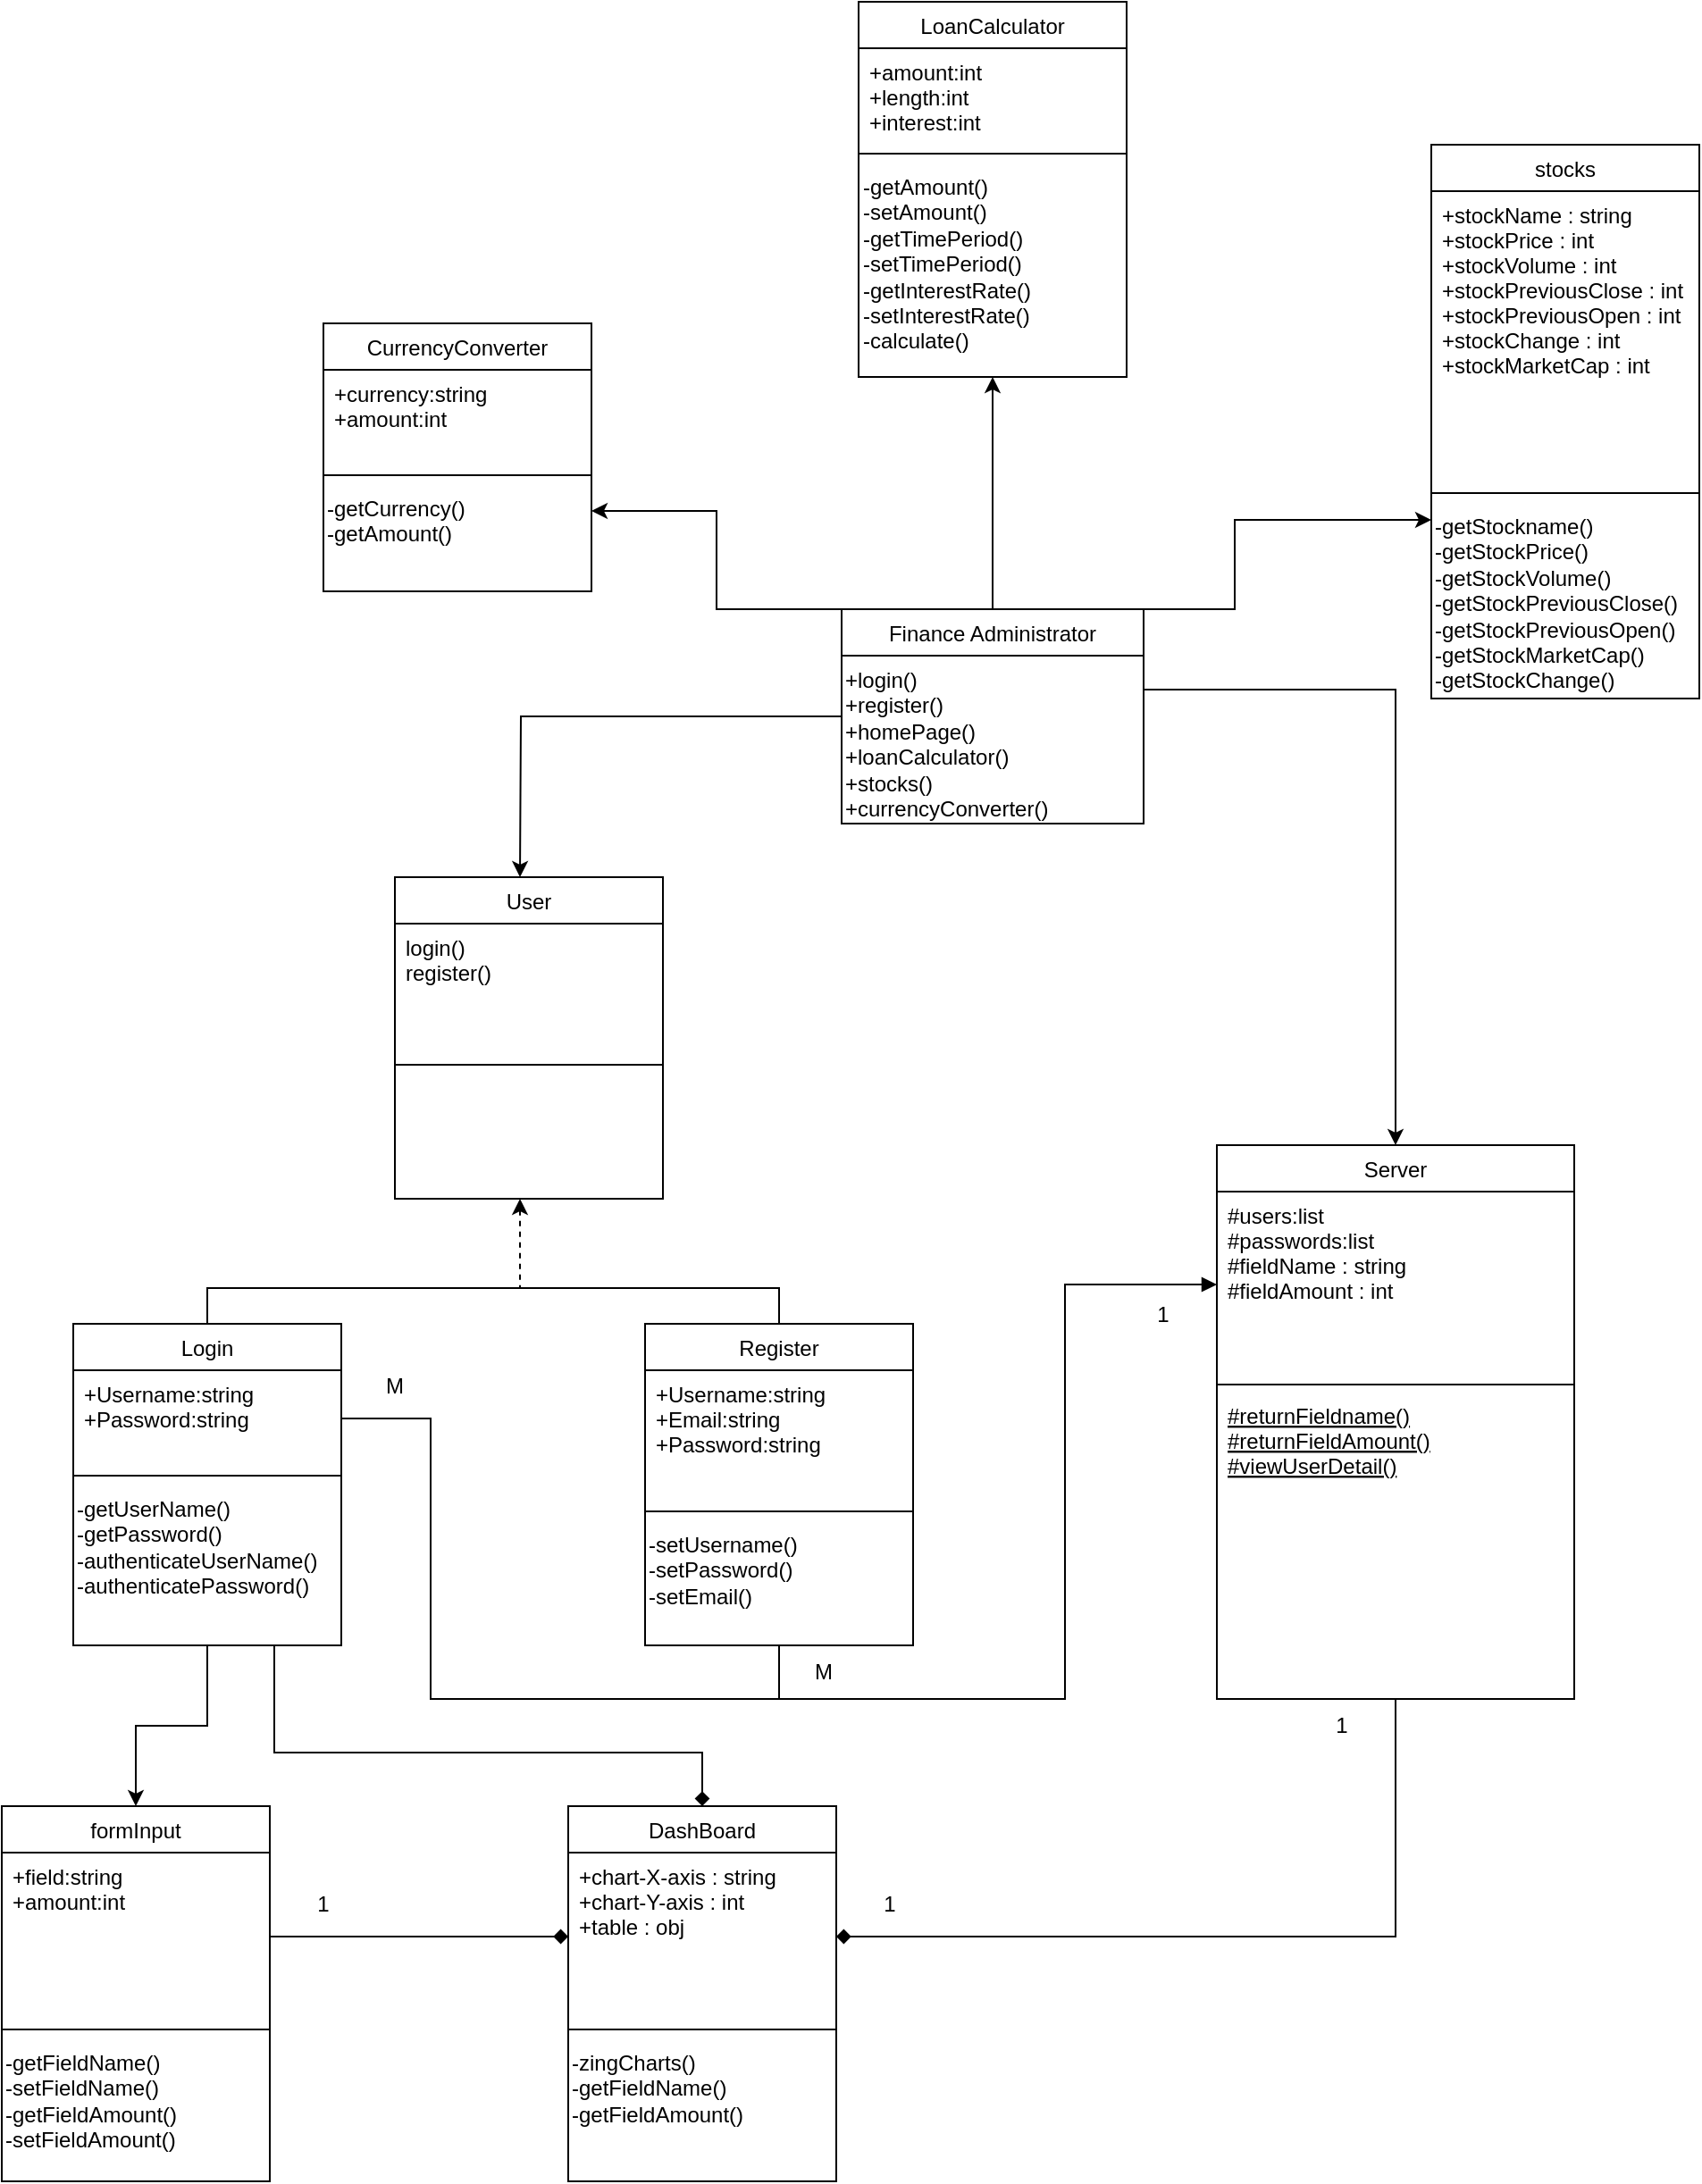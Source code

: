 <mxfile version="15.8.4" type="device"><diagram id="52lrAA-lhq8gB4IogEHP" name="Page-1"><mxGraphModel dx="1186" dy="1786" grid="1" gridSize="10" guides="1" tooltips="1" connect="1" arrows="1" fold="1" page="1" pageScale="1" pageWidth="827" pageHeight="1169" math="0" shadow="0"><root><mxCell id="0"/><mxCell id="1" parent="0"/><mxCell id="OEOMtQTf_56Wzy7ftEen-8" value="Server" style="swimlane;fontStyle=0;align=center;verticalAlign=top;childLayout=stackLayout;horizontal=1;startSize=26;horizontalStack=0;resizeParent=1;resizeLast=0;collapsible=1;marginBottom=0;rounded=0;shadow=0;strokeWidth=1;" parent="1" vertex="1"><mxGeometry x="1190" y="280" width="200" height="310" as="geometry"><mxRectangle x="340" y="380" width="170" height="26" as="alternateBounds"/></mxGeometry></mxCell><mxCell id="OEOMtQTf_56Wzy7ftEen-9" value="#users:list&#10;#passwords:list&#10;#fieldName : string&#10;#fieldAmount : int&#10;" style="text;align=left;verticalAlign=top;spacingLeft=4;spacingRight=4;overflow=hidden;rotatable=0;points=[[0,0.5],[1,0.5]];portConstraint=eastwest;" parent="OEOMtQTf_56Wzy7ftEen-8" vertex="1"><mxGeometry y="26" width="200" height="104" as="geometry"/></mxCell><mxCell id="OEOMtQTf_56Wzy7ftEen-10" value="" style="line;html=1;strokeWidth=1;align=left;verticalAlign=middle;spacingTop=-1;spacingLeft=3;spacingRight=3;rotatable=0;labelPosition=right;points=[];portConstraint=eastwest;" parent="OEOMtQTf_56Wzy7ftEen-8" vertex="1"><mxGeometry y="130" width="200" height="8" as="geometry"/></mxCell><mxCell id="OEOMtQTf_56Wzy7ftEen-11" value="#returnFieldname()&#10;#returnFieldAmount()&#10;#viewUserDetail()&#10;" style="text;align=left;verticalAlign=top;spacingLeft=4;spacingRight=4;overflow=hidden;rotatable=0;points=[[0,0.5],[1,0.5]];portConstraint=eastwest;fontStyle=4" parent="OEOMtQTf_56Wzy7ftEen-8" vertex="1"><mxGeometry y="138" width="200" height="172" as="geometry"/></mxCell><mxCell id="OEOMtQTf_56Wzy7ftEen-71" style="edgeStyle=orthogonalEdgeStyle;rounded=0;orthogonalLoop=1;jettySize=auto;html=1;startArrow=classic;startFill=1;endArrow=none;endFill=0;dashed=1;" parent="1" edge="1"><mxGeometry relative="1" as="geometry"><mxPoint x="800" y="360" as="targetPoint"/><mxPoint x="800" y="310" as="sourcePoint"/></mxGeometry></mxCell><mxCell id="OEOMtQTf_56Wzy7ftEen-17" value="Register" style="swimlane;fontStyle=0;align=center;verticalAlign=top;childLayout=stackLayout;horizontal=1;startSize=26;horizontalStack=0;resizeParent=1;resizeLast=0;collapsible=1;marginBottom=0;rounded=0;shadow=0;strokeWidth=1;" parent="1" vertex="1"><mxGeometry x="870" y="380" width="150" height="180" as="geometry"><mxRectangle x="340" y="380" width="170" height="26" as="alternateBounds"/></mxGeometry></mxCell><mxCell id="OEOMtQTf_56Wzy7ftEen-18" value="+Username:string&#10;+Email:string&#10;+Password:string&#10;" style="text;align=left;verticalAlign=top;spacingLeft=4;spacingRight=4;overflow=hidden;rotatable=0;points=[[0,0.5],[1,0.5]];portConstraint=eastwest;" parent="OEOMtQTf_56Wzy7ftEen-17" vertex="1"><mxGeometry y="26" width="150" height="74" as="geometry"/></mxCell><mxCell id="OEOMtQTf_56Wzy7ftEen-19" value="" style="line;html=1;strokeWidth=1;align=left;verticalAlign=middle;spacingTop=-1;spacingLeft=3;spacingRight=3;rotatable=0;labelPosition=right;points=[];portConstraint=eastwest;" parent="OEOMtQTf_56Wzy7ftEen-17" vertex="1"><mxGeometry y="100" width="150" height="10" as="geometry"/></mxCell><mxCell id="OEOMtQTf_56Wzy7ftEen-20" value="&lt;div&gt;&lt;span&gt;-setUsername()&lt;/span&gt;&lt;br&gt;&lt;/div&gt;&lt;div&gt;&lt;span&gt;-setPassword()&lt;/span&gt;&lt;br&gt;&lt;/div&gt;&lt;div&gt;-setEmail()&lt;br&gt;&lt;/div&gt;" style="text;whiteSpace=wrap;html=1;" parent="OEOMtQTf_56Wzy7ftEen-17" vertex="1"><mxGeometry y="110" width="150" height="70" as="geometry"/></mxCell><mxCell id="OEOMtQTf_56Wzy7ftEen-70" style="edgeStyle=orthogonalEdgeStyle;rounded=0;orthogonalLoop=1;jettySize=auto;html=1;entryX=0.5;entryY=0;entryDx=0;entryDy=0;endArrow=none;endFill=0;" parent="1" source="OEOMtQTf_56Wzy7ftEen-21" target="OEOMtQTf_56Wzy7ftEen-17" edge="1"><mxGeometry relative="1" as="geometry"><Array as="points"><mxPoint x="625" y="360"/><mxPoint x="945" y="360"/></Array></mxGeometry></mxCell><mxCell id="ymDSfYXDm9WELpuxwbjX-25" style="edgeStyle=orthogonalEdgeStyle;rounded=0;orthogonalLoop=1;jettySize=auto;html=1;entryX=0.5;entryY=0;entryDx=0;entryDy=0;" parent="1" source="OEOMtQTf_56Wzy7ftEen-21" target="ymDSfYXDm9WELpuxwbjX-21" edge="1"><mxGeometry relative="1" as="geometry"/></mxCell><mxCell id="OEOMtQTf_56Wzy7ftEen-21" value="Login" style="swimlane;fontStyle=0;align=center;verticalAlign=top;childLayout=stackLayout;horizontal=1;startSize=26;horizontalStack=0;resizeParent=1;resizeLast=0;collapsible=1;marginBottom=0;rounded=0;shadow=0;strokeWidth=1;" parent="1" vertex="1"><mxGeometry x="550" y="380" width="150" height="180" as="geometry"><mxRectangle x="340" y="380" width="170" height="26" as="alternateBounds"/></mxGeometry></mxCell><mxCell id="OEOMtQTf_56Wzy7ftEen-22" value="+Username:string&#10;+Password:string&#10;" style="text;align=left;verticalAlign=top;spacingLeft=4;spacingRight=4;overflow=hidden;rotatable=0;points=[[0,0.5],[1,0.5]];portConstraint=eastwest;" parent="OEOMtQTf_56Wzy7ftEen-21" vertex="1"><mxGeometry y="26" width="150" height="54" as="geometry"/></mxCell><mxCell id="OEOMtQTf_56Wzy7ftEen-23" value="" style="line;html=1;strokeWidth=1;align=left;verticalAlign=middle;spacingTop=-1;spacingLeft=3;spacingRight=3;rotatable=0;labelPosition=right;points=[];portConstraint=eastwest;" parent="OEOMtQTf_56Wzy7ftEen-21" vertex="1"><mxGeometry y="80" width="150" height="10" as="geometry"/></mxCell><mxCell id="OEOMtQTf_56Wzy7ftEen-24" value="&lt;div&gt;-getUserName()&lt;br&gt;&lt;/div&gt;&lt;div&gt;-getPassword()&lt;/div&gt;&lt;div&gt;-authenticateUserName()&lt;/div&gt;&lt;div&gt;-authenticatePassword()&lt;/div&gt;" style="text;whiteSpace=wrap;html=1;" parent="OEOMtQTf_56Wzy7ftEen-21" vertex="1"><mxGeometry y="90" width="150" height="60" as="geometry"/></mxCell><mxCell id="OEOMtQTf_56Wzy7ftEen-65" style="edgeStyle=orthogonalEdgeStyle;rounded=0;orthogonalLoop=1;jettySize=auto;html=1;entryX=0.5;entryY=0;entryDx=0;entryDy=0;" parent="1" source="OEOMtQTf_56Wzy7ftEen-61" edge="1"><mxGeometry relative="1" as="geometry"><mxPoint x="800" y="130" as="targetPoint"/></mxGeometry></mxCell><mxCell id="OEOMtQTf_56Wzy7ftEen-66" style="edgeStyle=orthogonalEdgeStyle;rounded=0;orthogonalLoop=1;jettySize=auto;html=1;entryX=0.5;entryY=0;entryDx=0;entryDy=0;" parent="1" source="OEOMtQTf_56Wzy7ftEen-61" target="OEOMtQTf_56Wzy7ftEen-8" edge="1"><mxGeometry relative="1" as="geometry"><Array as="points"><mxPoint x="1290" y="25"/></Array></mxGeometry></mxCell><mxCell id="ymDSfYXDm9WELpuxwbjX-13" style="edgeStyle=orthogonalEdgeStyle;rounded=0;orthogonalLoop=1;jettySize=auto;html=1;entryX=1;entryY=0.25;entryDx=0;entryDy=0;" parent="1" source="OEOMtQTf_56Wzy7ftEen-61" target="OEOMtQTf_56Wzy7ftEen-96" edge="1"><mxGeometry relative="1" as="geometry"><Array as="points"><mxPoint x="910" y="-20"/><mxPoint x="910" y="-75"/></Array></mxGeometry></mxCell><mxCell id="ymDSfYXDm9WELpuxwbjX-14" style="edgeStyle=orthogonalEdgeStyle;rounded=0;orthogonalLoop=1;jettySize=auto;html=1;entryX=0.5;entryY=1;entryDx=0;entryDy=0;" parent="1" source="OEOMtQTf_56Wzy7ftEen-61" target="OEOMtQTf_56Wzy7ftEen-77" edge="1"><mxGeometry relative="1" as="geometry"/></mxCell><mxCell id="OEOMtQTf_56Wzy7ftEen-61" value="Finance Administrator" style="swimlane;fontStyle=0;align=center;verticalAlign=top;childLayout=stackLayout;horizontal=1;startSize=26;horizontalStack=0;resizeParent=1;resizeLast=0;collapsible=1;marginBottom=0;rounded=0;shadow=0;strokeWidth=1;" parent="1" vertex="1"><mxGeometry x="980" y="-20" width="169" height="120" as="geometry"><mxRectangle x="130" y="380" width="160" height="26" as="alternateBounds"/></mxGeometry></mxCell><mxCell id="ymDSfYXDm9WELpuxwbjX-1" value="+login()&lt;br&gt;+register()&lt;br&gt;+homePage()&lt;br&gt;+loanCalculator()&lt;br&gt;+stocks()&lt;br&gt;+currencyConverter()&lt;br&gt;&amp;nbsp;" style="text;whiteSpace=wrap;html=1;" parent="OEOMtQTf_56Wzy7ftEen-61" vertex="1"><mxGeometry y="26" width="169" height="64" as="geometry"/></mxCell><mxCell id="ymDSfYXDm9WELpuxwbjX-4" style="edgeStyle=orthogonalEdgeStyle;rounded=0;orthogonalLoop=1;jettySize=auto;html=1;exitX=0.5;exitY=1;exitDx=0;exitDy=0;" parent="OEOMtQTf_56Wzy7ftEen-61" source="ymDSfYXDm9WELpuxwbjX-1" target="ymDSfYXDm9WELpuxwbjX-1" edge="1"><mxGeometry relative="1" as="geometry"/></mxCell><mxCell id="OEOMtQTf_56Wzy7ftEen-77" value="LoanCalculator" style="swimlane;fontStyle=0;align=center;verticalAlign=top;childLayout=stackLayout;horizontal=1;startSize=26;horizontalStack=0;resizeParent=1;resizeLast=0;collapsible=1;marginBottom=0;rounded=0;shadow=0;strokeWidth=1;" parent="1" vertex="1"><mxGeometry x="989.5" y="-360" width="150" height="210" as="geometry"><mxRectangle x="340" y="380" width="170" height="26" as="alternateBounds"/></mxGeometry></mxCell><mxCell id="OEOMtQTf_56Wzy7ftEen-78" value="+amount:int&#10;+length:int&#10;+interest:int&#10;" style="text;align=left;verticalAlign=top;spacingLeft=4;spacingRight=4;overflow=hidden;rotatable=0;points=[[0,0.5],[1,0.5]];portConstraint=eastwest;" parent="OEOMtQTf_56Wzy7ftEen-77" vertex="1"><mxGeometry y="26" width="150" height="54" as="geometry"/></mxCell><mxCell id="OEOMtQTf_56Wzy7ftEen-79" value="" style="line;html=1;strokeWidth=1;align=left;verticalAlign=middle;spacingTop=-1;spacingLeft=3;spacingRight=3;rotatable=0;labelPosition=right;points=[];portConstraint=eastwest;" parent="OEOMtQTf_56Wzy7ftEen-77" vertex="1"><mxGeometry y="80" width="150" height="10" as="geometry"/></mxCell><mxCell id="OEOMtQTf_56Wzy7ftEen-80" value="&lt;div&gt;-getAmount()&lt;br&gt;&lt;/div&gt;&lt;div&gt;&lt;div&gt;-setAmount()&lt;/div&gt;&lt;/div&gt;&lt;div&gt;-getTimePeriod()&lt;/div&gt;&lt;div&gt;-setTimePeriod()&lt;br&gt;&lt;/div&gt;&lt;div&gt;&lt;span&gt;-getInterestRate()&lt;br&gt;&lt;/span&gt;&lt;/div&gt;&lt;div&gt;&lt;div&gt;-setInterestRate()&lt;/div&gt;&lt;/div&gt;&lt;div&gt;-calculate()&lt;/div&gt;" style="text;whiteSpace=wrap;html=1;" parent="OEOMtQTf_56Wzy7ftEen-77" vertex="1"><mxGeometry y="90" width="150" height="60" as="geometry"/></mxCell><mxCell id="ymDSfYXDm9WELpuxwbjX-29" style="edgeStyle=orthogonalEdgeStyle;rounded=0;orthogonalLoop=1;jettySize=auto;html=1;entryX=0.75;entryY=1;entryDx=0;entryDy=0;endArrow=none;endFill=0;startArrow=diamond;startFill=1;" parent="1" source="OEOMtQTf_56Wzy7ftEen-83" target="OEOMtQTf_56Wzy7ftEen-21" edge="1"><mxGeometry relative="1" as="geometry"><Array as="points"><mxPoint x="902" y="620"/><mxPoint x="663" y="620"/></Array></mxGeometry></mxCell><mxCell id="OEOMtQTf_56Wzy7ftEen-83" value="DashBoard" style="swimlane;fontStyle=0;align=center;verticalAlign=top;childLayout=stackLayout;horizontal=1;startSize=26;horizontalStack=0;resizeParent=1;resizeLast=0;collapsible=1;marginBottom=0;rounded=0;shadow=0;strokeWidth=1;" parent="1" vertex="1"><mxGeometry x="827" y="650" width="150" height="210" as="geometry"><mxRectangle x="340" y="380" width="170" height="26" as="alternateBounds"/></mxGeometry></mxCell><mxCell id="OEOMtQTf_56Wzy7ftEen-84" value="+chart-X-axis : string&#10;+chart-Y-axis : int&#10;+table : obj" style="text;align=left;verticalAlign=top;spacingLeft=4;spacingRight=4;overflow=hidden;rotatable=0;points=[[0,0.5],[1,0.5]];portConstraint=eastwest;" parent="OEOMtQTf_56Wzy7ftEen-83" vertex="1"><mxGeometry y="26" width="150" height="94" as="geometry"/></mxCell><mxCell id="OEOMtQTf_56Wzy7ftEen-85" value="" style="line;html=1;strokeWidth=1;align=left;verticalAlign=middle;spacingTop=-1;spacingLeft=3;spacingRight=3;rotatable=0;labelPosition=right;points=[];portConstraint=eastwest;" parent="OEOMtQTf_56Wzy7ftEen-83" vertex="1"><mxGeometry y="120" width="150" height="10" as="geometry"/></mxCell><mxCell id="ymDSfYXDm9WELpuxwbjX-27" value="&lt;div&gt;-zingCharts()&lt;/div&gt;&lt;div&gt;&lt;div&gt;-getFieldName()&lt;/div&gt;&lt;div&gt;&lt;div&gt;-getFieldAmount()&lt;/div&gt;&lt;div&gt;&lt;br&gt;&lt;/div&gt;&lt;/div&gt;&lt;div&gt;&lt;br&gt;&lt;/div&gt;&lt;/div&gt;" style="text;whiteSpace=wrap;html=1;" parent="OEOMtQTf_56Wzy7ftEen-83" vertex="1"><mxGeometry y="130" width="150" height="80" as="geometry"/></mxCell><mxCell id="OEOMtQTf_56Wzy7ftEen-93" value="CurrencyConverter" style="swimlane;fontStyle=0;align=center;verticalAlign=top;childLayout=stackLayout;horizontal=1;startSize=26;horizontalStack=0;resizeParent=1;resizeLast=0;collapsible=1;marginBottom=0;rounded=0;shadow=0;strokeWidth=1;" parent="1" vertex="1"><mxGeometry x="690" y="-180" width="150" height="150" as="geometry"><mxRectangle x="340" y="380" width="170" height="26" as="alternateBounds"/></mxGeometry></mxCell><mxCell id="OEOMtQTf_56Wzy7ftEen-94" value="+currency:string&#10;+amount:int&#10;" style="text;align=left;verticalAlign=top;spacingLeft=4;spacingRight=4;overflow=hidden;rotatable=0;points=[[0,0.5],[1,0.5]];portConstraint=eastwest;" parent="OEOMtQTf_56Wzy7ftEen-93" vertex="1"><mxGeometry y="26" width="150" height="54" as="geometry"/></mxCell><mxCell id="OEOMtQTf_56Wzy7ftEen-95" value="" style="line;html=1;strokeWidth=1;align=left;verticalAlign=middle;spacingTop=-1;spacingLeft=3;spacingRight=3;rotatable=0;labelPosition=right;points=[];portConstraint=eastwest;" parent="OEOMtQTf_56Wzy7ftEen-93" vertex="1"><mxGeometry y="80" width="150" height="10" as="geometry"/></mxCell><mxCell id="OEOMtQTf_56Wzy7ftEen-96" value="&lt;div&gt;-getCurrency()&lt;br&gt;&lt;/div&gt;&lt;div&gt;-getAmount()&lt;/div&gt;" style="text;whiteSpace=wrap;html=1;" parent="OEOMtQTf_56Wzy7ftEen-93" vertex="1"><mxGeometry y="90" width="150" height="60" as="geometry"/></mxCell><mxCell id="OEOMtQTf_56Wzy7ftEen-100" style="edgeStyle=orthogonalEdgeStyle;rounded=0;jumpSize=7;orthogonalLoop=1;jettySize=auto;html=1;entryX=0.5;entryY=1;entryDx=0;entryDy=0;startArrow=diamond;startFill=1;endArrow=none;endFill=0;sourcePerimeterSpacing=0;strokeWidth=1;" parent="1" source="OEOMtQTf_56Wzy7ftEen-84" target="OEOMtQTf_56Wzy7ftEen-8" edge="1"><mxGeometry relative="1" as="geometry"/></mxCell><mxCell id="ymDSfYXDm9WELpuxwbjX-5" value="User" style="swimlane;fontStyle=0;align=center;verticalAlign=top;childLayout=stackLayout;horizontal=1;startSize=26;horizontalStack=0;resizeParent=1;resizeLast=0;collapsible=1;marginBottom=0;rounded=0;shadow=0;strokeWidth=1;" parent="1" vertex="1"><mxGeometry x="730" y="130" width="150" height="180" as="geometry"><mxRectangle x="340" y="380" width="170" height="26" as="alternateBounds"/></mxGeometry></mxCell><mxCell id="ymDSfYXDm9WELpuxwbjX-6" value="login()&#10;register()" style="text;align=left;verticalAlign=top;spacingLeft=4;spacingRight=4;overflow=hidden;rotatable=0;points=[[0,0.5],[1,0.5]];portConstraint=eastwest;" parent="ymDSfYXDm9WELpuxwbjX-5" vertex="1"><mxGeometry y="26" width="150" height="74" as="geometry"/></mxCell><mxCell id="ymDSfYXDm9WELpuxwbjX-7" value="" style="line;html=1;strokeWidth=1;align=left;verticalAlign=middle;spacingTop=-1;spacingLeft=3;spacingRight=3;rotatable=0;labelPosition=right;points=[];portConstraint=eastwest;" parent="ymDSfYXDm9WELpuxwbjX-5" vertex="1"><mxGeometry y="100" width="150" height="10" as="geometry"/></mxCell><mxCell id="ymDSfYXDm9WELpuxwbjX-15" value="stocks" style="swimlane;fontStyle=0;align=center;verticalAlign=top;childLayout=stackLayout;horizontal=1;startSize=26;horizontalStack=0;resizeParent=1;resizeLast=0;collapsible=1;marginBottom=0;rounded=0;shadow=0;strokeWidth=1;" parent="1" vertex="1"><mxGeometry x="1310" y="-280" width="150" height="310" as="geometry"><mxRectangle x="340" y="380" width="170" height="26" as="alternateBounds"/></mxGeometry></mxCell><mxCell id="ymDSfYXDm9WELpuxwbjX-16" value="+stockName : string&#10;+stockPrice : int&#10;+stockVolume : int&#10;+stockPreviousClose : int&#10;+stockPreviousOpen : int&#10;+stockChange : int&#10;+stockMarketCap : int" style="text;align=left;verticalAlign=top;spacingLeft=4;spacingRight=4;overflow=hidden;rotatable=0;points=[[0,0.5],[1,0.5]];portConstraint=eastwest;" parent="ymDSfYXDm9WELpuxwbjX-15" vertex="1"><mxGeometry y="26" width="150" height="164" as="geometry"/></mxCell><mxCell id="ymDSfYXDm9WELpuxwbjX-17" value="" style="line;html=1;strokeWidth=1;align=left;verticalAlign=middle;spacingTop=-1;spacingLeft=3;spacingRight=3;rotatable=0;labelPosition=right;points=[];portConstraint=eastwest;" parent="ymDSfYXDm9WELpuxwbjX-15" vertex="1"><mxGeometry y="190" width="150" height="10" as="geometry"/></mxCell><mxCell id="ymDSfYXDm9WELpuxwbjX-18" value="&lt;div&gt;-getStockname()&lt;/div&gt;&lt;div&gt;-getStockPrice()&lt;/div&gt;&lt;div&gt;-getStockVolume()&lt;/div&gt;&lt;div&gt;-getStockPreviousClose()&lt;/div&gt;&lt;div&gt;-getStockPreviousOpen()&lt;/div&gt;&lt;div&gt;-getStockMarketCap()&lt;/div&gt;&lt;div&gt;-getStockChange()&lt;/div&gt;" style="text;whiteSpace=wrap;html=1;" parent="ymDSfYXDm9WELpuxwbjX-15" vertex="1"><mxGeometry y="200" width="150" height="90" as="geometry"/></mxCell><mxCell id="ymDSfYXDm9WELpuxwbjX-19" style="edgeStyle=orthogonalEdgeStyle;rounded=0;orthogonalLoop=1;jettySize=auto;html=1;exitX=1;exitY=0;exitDx=0;exitDy=0;" parent="1" source="OEOMtQTf_56Wzy7ftEen-61" target="ymDSfYXDm9WELpuxwbjX-18" edge="1"><mxGeometry relative="1" as="geometry"><mxPoint x="1210" y="-35" as="sourcePoint"/><mxPoint x="1280" y="-70" as="targetPoint"/><Array as="points"><mxPoint x="1200" y="-20"/><mxPoint x="1200" y="-70"/></Array></mxGeometry></mxCell><mxCell id="ymDSfYXDm9WELpuxwbjX-21" value="formInput" style="swimlane;fontStyle=0;align=center;verticalAlign=top;childLayout=stackLayout;horizontal=1;startSize=26;horizontalStack=0;resizeParent=1;resizeLast=0;collapsible=1;marginBottom=0;rounded=0;shadow=0;strokeWidth=1;" parent="1" vertex="1"><mxGeometry x="510" y="650" width="150" height="210" as="geometry"><mxRectangle x="340" y="380" width="170" height="26" as="alternateBounds"/></mxGeometry></mxCell><mxCell id="ymDSfYXDm9WELpuxwbjX-22" value="+field:string&#10;+amount:int" style="text;align=left;verticalAlign=top;spacingLeft=4;spacingRight=4;overflow=hidden;rotatable=0;points=[[0,0.5],[1,0.5]];portConstraint=eastwest;" parent="ymDSfYXDm9WELpuxwbjX-21" vertex="1"><mxGeometry y="26" width="150" height="94" as="geometry"/></mxCell><mxCell id="ymDSfYXDm9WELpuxwbjX-23" value="" style="line;html=1;strokeWidth=1;align=left;verticalAlign=middle;spacingTop=-1;spacingLeft=3;spacingRight=3;rotatable=0;labelPosition=right;points=[];portConstraint=eastwest;" parent="ymDSfYXDm9WELpuxwbjX-21" vertex="1"><mxGeometry y="120" width="150" height="10" as="geometry"/></mxCell><mxCell id="ymDSfYXDm9WELpuxwbjX-24" value="&lt;div&gt;-getFieldName()&lt;/div&gt;&lt;div&gt;&lt;div&gt;-setFieldName()&lt;/div&gt;&lt;/div&gt;&lt;div&gt;-getFieldAmount()&lt;/div&gt;&lt;div&gt;&lt;div&gt;-setFieldAmount()&lt;/div&gt;&lt;div&gt;&lt;br&gt;&lt;/div&gt;&lt;/div&gt;" style="text;whiteSpace=wrap;html=1;" parent="ymDSfYXDm9WELpuxwbjX-21" vertex="1"><mxGeometry y="130" width="150" height="80" as="geometry"/></mxCell><mxCell id="ymDSfYXDm9WELpuxwbjX-28" style="edgeStyle=orthogonalEdgeStyle;rounded=0;orthogonalLoop=1;jettySize=auto;html=1;endArrow=diamond;endFill=1;" parent="1" source="ymDSfYXDm9WELpuxwbjX-22" target="OEOMtQTf_56Wzy7ftEen-84" edge="1"><mxGeometry relative="1" as="geometry"/></mxCell><mxCell id="ymDSfYXDm9WELpuxwbjX-30" value="1" style="text;html=1;strokeColor=none;fillColor=none;align=center;verticalAlign=middle;whiteSpace=wrap;rounded=0;" parent="1" vertex="1"><mxGeometry x="977" y="690" width="60" height="30" as="geometry"/></mxCell><mxCell id="ymDSfYXDm9WELpuxwbjX-31" value="1" style="text;html=1;strokeColor=none;fillColor=none;align=center;verticalAlign=middle;whiteSpace=wrap;rounded=0;" parent="1" vertex="1"><mxGeometry x="1230" y="590" width="60" height="30" as="geometry"/></mxCell><mxCell id="ymDSfYXDm9WELpuxwbjX-32" value="1" style="text;html=1;strokeColor=none;fillColor=none;align=center;verticalAlign=middle;whiteSpace=wrap;rounded=0;" parent="1" vertex="1"><mxGeometry x="660" y="690" width="60" height="30" as="geometry"/></mxCell><mxCell id="ymDSfYXDm9WELpuxwbjX-33" style="edgeStyle=orthogonalEdgeStyle;rounded=0;orthogonalLoop=1;jettySize=auto;html=1;startArrow=none;startFill=0;endArrow=block;endFill=1;" parent="1" target="OEOMtQTf_56Wzy7ftEen-9" edge="1"><mxGeometry relative="1" as="geometry"><mxPoint x="945" y="560" as="sourcePoint"/><Array as="points"><mxPoint x="945" y="590"/><mxPoint x="1105" y="590"/><mxPoint x="1105" y="358"/></Array></mxGeometry></mxCell><mxCell id="ymDSfYXDm9WELpuxwbjX-34" value="M" style="text;html=1;strokeColor=none;fillColor=none;align=center;verticalAlign=middle;whiteSpace=wrap;rounded=0;" parent="1" vertex="1"><mxGeometry x="940" y="560" width="60" height="30" as="geometry"/></mxCell><mxCell id="ymDSfYXDm9WELpuxwbjX-35" value="1" style="text;html=1;strokeColor=none;fillColor=none;align=center;verticalAlign=middle;whiteSpace=wrap;rounded=0;" parent="1" vertex="1"><mxGeometry x="1130" y="360" width="60" height="30" as="geometry"/></mxCell><mxCell id="ymDSfYXDm9WELpuxwbjX-38" style="edgeStyle=orthogonalEdgeStyle;rounded=0;orthogonalLoop=1;jettySize=auto;html=1;startArrow=none;startFill=0;endArrow=none;endFill=0;" parent="1" source="OEOMtQTf_56Wzy7ftEen-22" edge="1"><mxGeometry relative="1" as="geometry"><mxPoint x="1050" y="590" as="targetPoint"/><Array as="points"><mxPoint x="750" y="433"/><mxPoint x="750" y="590"/></Array></mxGeometry></mxCell><mxCell id="ymDSfYXDm9WELpuxwbjX-39" value="M" style="text;html=1;strokeColor=none;fillColor=none;align=center;verticalAlign=middle;whiteSpace=wrap;rounded=0;" parent="1" vertex="1"><mxGeometry x="700" y="400" width="60" height="30" as="geometry"/></mxCell></root></mxGraphModel></diagram></mxfile>